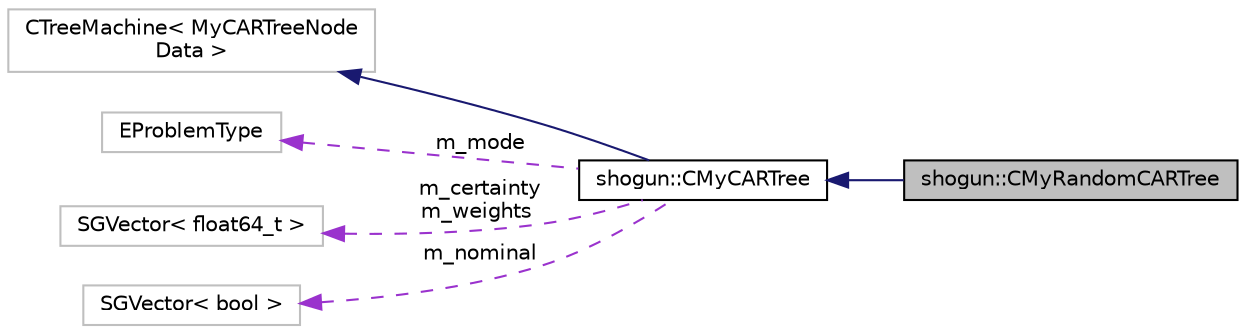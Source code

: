 digraph "shogun::CMyRandomCARTree"
{
 // LATEX_PDF_SIZE
  edge [fontname="Helvetica",fontsize="10",labelfontname="Helvetica",labelfontsize="10"];
  node [fontname="Helvetica",fontsize="10",shape=record];
  rankdir="LR";
  Node1 [label="shogun::CMyRandomCARTree",height=0.2,width=0.4,color="black", fillcolor="grey75", style="filled", fontcolor="black",tooltip="This class implements randomized CART algorithm used in the tree growing process of candidate trees i..."];
  Node2 -> Node1 [dir="back",color="midnightblue",fontsize="10",style="solid",fontname="Helvetica"];
  Node2 [label="shogun::CMyCARTree",height=0.2,width=0.4,color="black", fillcolor="white", style="filled",URL="$db/dff/classshogun_1_1CMyCARTree.html",tooltip=" "];
  Node3 -> Node2 [dir="back",color="midnightblue",fontsize="10",style="solid",fontname="Helvetica"];
  Node3 [label="CTreeMachine\< MyCARTreeNode\lData \>",height=0.2,width=0.4,color="grey75", fillcolor="white", style="filled",tooltip=" "];
  Node4 -> Node2 [dir="back",color="darkorchid3",fontsize="10",style="dashed",label=" m_mode" ,fontname="Helvetica"];
  Node4 [label="EProblemType",height=0.2,width=0.4,color="grey75", fillcolor="white", style="filled",tooltip=" "];
  Node5 -> Node2 [dir="back",color="darkorchid3",fontsize="10",style="dashed",label=" m_certainty\nm_weights" ,fontname="Helvetica"];
  Node5 [label="SGVector\< float64_t \>",height=0.2,width=0.4,color="grey75", fillcolor="white", style="filled",tooltip=" "];
  Node6 -> Node2 [dir="back",color="darkorchid3",fontsize="10",style="dashed",label=" m_nominal" ,fontname="Helvetica"];
  Node6 [label="SGVector\< bool \>",height=0.2,width=0.4,color="grey75", fillcolor="white", style="filled",tooltip=" "];
}
